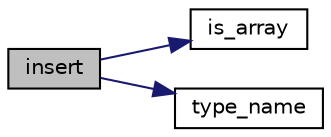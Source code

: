 digraph "insert"
{
 // LATEX_PDF_SIZE
  edge [fontname="Helvetica",fontsize="10",labelfontname="Helvetica",labelfontsize="10"];
  node [fontname="Helvetica",fontsize="10",shape=record];
  rankdir="LR";
  Node1 [label="insert",height=0.2,width=0.4,color="black", fillcolor="grey75", style="filled", fontcolor="black",tooltip="inserts element"];
  Node1 -> Node2 [color="midnightblue",fontsize="10",style="solid",fontname="Helvetica"];
  Node2 [label="is_array",height=0.2,width=0.4,color="black", fillcolor="white", style="filled",URL="$classnlohmann_1_1basic__json.html#a286a1af9e72e4e41a359b6d01a7b9be9",tooltip="return whether value is an array"];
  Node1 -> Node3 [color="midnightblue",fontsize="10",style="solid",fontname="Helvetica"];
  Node3 [label="type_name",height=0.2,width=0.4,color="black", fillcolor="white", style="filled",URL="$classnlohmann_1_1basic__json.html#a99cfa952f8b8deaae2505c89507ff3cd",tooltip="return the type as string"];
}
